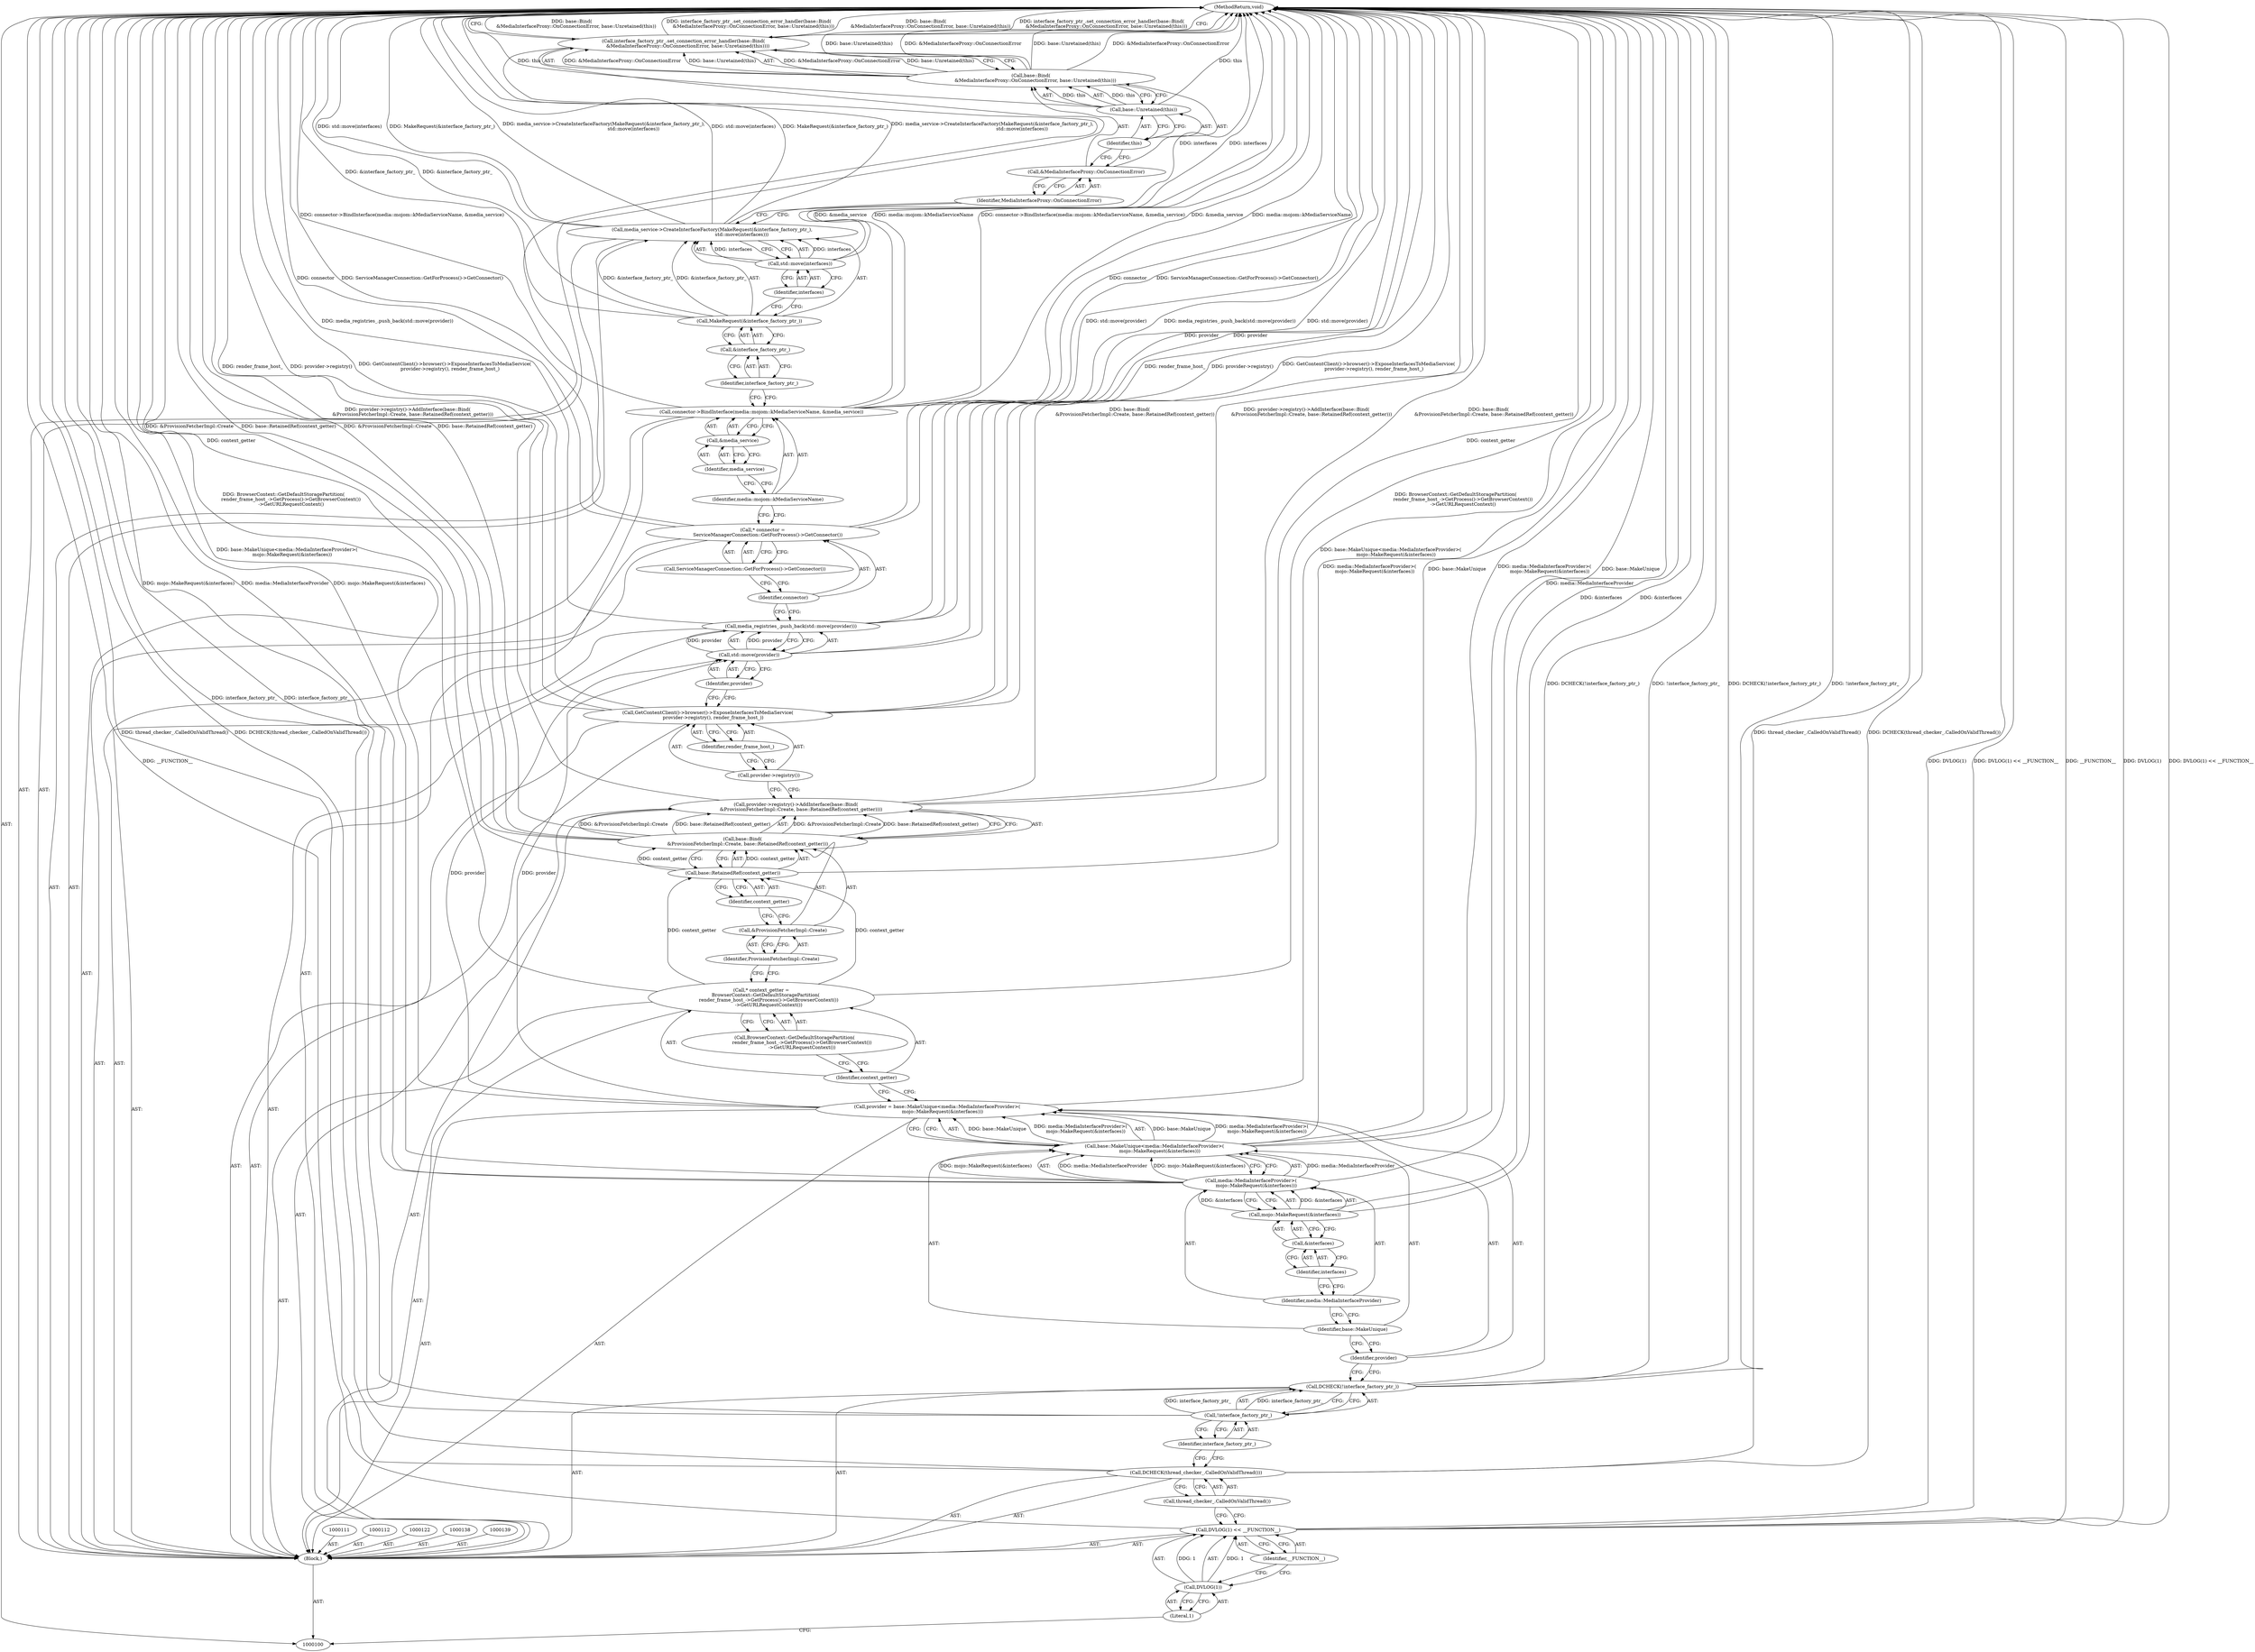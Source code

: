 digraph "1_Chrome_bc1f34b9be509f1404f0bb1ba1947614d5f0bcd1" {
"1000159" [label="(MethodReturn,void)"];
"1000101" [label="(Block,)"];
"1000123" [label="(Call,* context_getter =\n      BrowserContext::GetDefaultStoragePartition(\n          render_frame_host_->GetProcess()->GetBrowserContext())\n          ->GetURLRequestContext())"];
"1000124" [label="(Identifier,context_getter)"];
"1000125" [label="(Call,BrowserContext::GetDefaultStoragePartition(\n          render_frame_host_->GetProcess()->GetBrowserContext())\n          ->GetURLRequestContext())"];
"1000126" [label="(Call,provider->registry()->AddInterface(base::Bind(\n       &ProvisionFetcherImpl::Create, base::RetainedRef(context_getter))))"];
"1000127" [label="(Call,base::Bind(\n       &ProvisionFetcherImpl::Create, base::RetainedRef(context_getter)))"];
"1000130" [label="(Call,base::RetainedRef(context_getter))"];
"1000131" [label="(Identifier,context_getter)"];
"1000128" [label="(Call,&ProvisionFetcherImpl::Create)"];
"1000129" [label="(Identifier,ProvisionFetcherImpl::Create)"];
"1000132" [label="(Call,GetContentClient()->browser()->ExposeInterfacesToMediaService(\n       provider->registry(), render_frame_host_))"];
"1000134" [label="(Identifier,render_frame_host_)"];
"1000133" [label="(Call,provider->registry())"];
"1000105" [label="(Identifier,__FUNCTION__)"];
"1000102" [label="(Call,DVLOG(1) << __FUNCTION__)"];
"1000103" [label="(Call,DVLOG(1))"];
"1000104" [label="(Literal,1)"];
"1000135" [label="(Call,media_registries_.push_back(std::move(provider)))"];
"1000136" [label="(Call,std::move(provider))"];
"1000137" [label="(Identifier,provider)"];
"1000140" [label="(Call,* connector =\n       ServiceManagerConnection::GetForProcess()->GetConnector())"];
"1000141" [label="(Identifier,connector)"];
"1000142" [label="(Call,ServiceManagerConnection::GetForProcess()->GetConnector())"];
"1000144" [label="(Identifier,media::mojom::kMediaServiceName)"];
"1000143" [label="(Call,connector->BindInterface(media::mojom::kMediaServiceName, &media_service))"];
"1000145" [label="(Call,&media_service)"];
"1000146" [label="(Identifier,media_service)"];
"1000147" [label="(Call,media_service->CreateInterfaceFactory(MakeRequest(&interface_factory_ptr_),\n                                        std::move(interfaces)))"];
"1000148" [label="(Call,MakeRequest(&interface_factory_ptr_))"];
"1000149" [label="(Call,&interface_factory_ptr_)"];
"1000150" [label="(Identifier,interface_factory_ptr_)"];
"1000151" [label="(Call,std::move(interfaces))"];
"1000152" [label="(Identifier,interfaces)"];
"1000153" [label="(Call,interface_factory_ptr_.set_connection_error_handler(base::Bind(\n      &MediaInterfaceProxy::OnConnectionError, base::Unretained(this))))"];
"1000154" [label="(Call,base::Bind(\n      &MediaInterfaceProxy::OnConnectionError, base::Unretained(this)))"];
"1000157" [label="(Call,base::Unretained(this))"];
"1000155" [label="(Call,&MediaInterfaceProxy::OnConnectionError)"];
"1000158" [label="(Identifier,this)"];
"1000156" [label="(Identifier,MediaInterfaceProxy::OnConnectionError)"];
"1000107" [label="(Call,thread_checker_.CalledOnValidThread())"];
"1000106" [label="(Call,DCHECK(thread_checker_.CalledOnValidThread()))"];
"1000110" [label="(Identifier,interface_factory_ptr_)"];
"1000108" [label="(Call,DCHECK(!interface_factory_ptr_))"];
"1000109" [label="(Call,!interface_factory_ptr_)"];
"1000115" [label="(Call,base::MakeUnique<media::MediaInterfaceProvider>(\n       mojo::MakeRequest(&interfaces)))"];
"1000116" [label="(Identifier,base::MakeUnique)"];
"1000117" [label="(Call,media::MediaInterfaceProvider>(\n       mojo::MakeRequest(&interfaces)))"];
"1000118" [label="(Identifier,media::MediaInterfaceProvider)"];
"1000113" [label="(Call,provider = base::MakeUnique<media::MediaInterfaceProvider>(\n       mojo::MakeRequest(&interfaces)))"];
"1000114" [label="(Identifier,provider)"];
"1000120" [label="(Call,&interfaces)"];
"1000121" [label="(Identifier,interfaces)"];
"1000119" [label="(Call,mojo::MakeRequest(&interfaces))"];
"1000159" -> "1000100"  [label="AST: "];
"1000159" -> "1000153"  [label="CFG: "];
"1000115" -> "1000159"  [label="DDG: media::MediaInterfaceProvider>(\n       mojo::MakeRequest(&interfaces))"];
"1000115" -> "1000159"  [label="DDG: base::MakeUnique"];
"1000140" -> "1000159"  [label="DDG: ServiceManagerConnection::GetForProcess()->GetConnector()"];
"1000140" -> "1000159"  [label="DDG: connector"];
"1000123" -> "1000159"  [label="DDG: BrowserContext::GetDefaultStoragePartition(\n          render_frame_host_->GetProcess()->GetBrowserContext())\n          ->GetURLRequestContext()"];
"1000108" -> "1000159"  [label="DDG: DCHECK(!interface_factory_ptr_)"];
"1000108" -> "1000159"  [label="DDG: !interface_factory_ptr_"];
"1000154" -> "1000159"  [label="DDG: base::Unretained(this)"];
"1000154" -> "1000159"  [label="DDG: &MediaInterfaceProxy::OnConnectionError"];
"1000102" -> "1000159"  [label="DDG: __FUNCTION__"];
"1000102" -> "1000159"  [label="DDG: DVLOG(1)"];
"1000102" -> "1000159"  [label="DDG: DVLOG(1) << __FUNCTION__"];
"1000113" -> "1000159"  [label="DDG: base::MakeUnique<media::MediaInterfaceProvider>(\n       mojo::MakeRequest(&interfaces))"];
"1000117" -> "1000159"  [label="DDG: media::MediaInterfaceProvider"];
"1000117" -> "1000159"  [label="DDG: mojo::MakeRequest(&interfaces)"];
"1000153" -> "1000159"  [label="DDG: base::Bind(\n      &MediaInterfaceProxy::OnConnectionError, base::Unretained(this))"];
"1000153" -> "1000159"  [label="DDG: interface_factory_ptr_.set_connection_error_handler(base::Bind(\n      &MediaInterfaceProxy::OnConnectionError, base::Unretained(this)))"];
"1000127" -> "1000159"  [label="DDG: &ProvisionFetcherImpl::Create"];
"1000127" -> "1000159"  [label="DDG: base::RetainedRef(context_getter)"];
"1000130" -> "1000159"  [label="DDG: context_getter"];
"1000126" -> "1000159"  [label="DDG: provider->registry()->AddInterface(base::Bind(\n       &ProvisionFetcherImpl::Create, base::RetainedRef(context_getter)))"];
"1000126" -> "1000159"  [label="DDG: base::Bind(\n       &ProvisionFetcherImpl::Create, base::RetainedRef(context_getter))"];
"1000106" -> "1000159"  [label="DDG: thread_checker_.CalledOnValidThread()"];
"1000106" -> "1000159"  [label="DDG: DCHECK(thread_checker_.CalledOnValidThread())"];
"1000147" -> "1000159"  [label="DDG: std::move(interfaces)"];
"1000147" -> "1000159"  [label="DDG: MakeRequest(&interface_factory_ptr_)"];
"1000147" -> "1000159"  [label="DDG: media_service->CreateInterfaceFactory(MakeRequest(&interface_factory_ptr_),\n                                        std::move(interfaces))"];
"1000132" -> "1000159"  [label="DDG: GetContentClient()->browser()->ExposeInterfacesToMediaService(\n       provider->registry(), render_frame_host_)"];
"1000132" -> "1000159"  [label="DDG: render_frame_host_"];
"1000132" -> "1000159"  [label="DDG: provider->registry()"];
"1000151" -> "1000159"  [label="DDG: interfaces"];
"1000143" -> "1000159"  [label="DDG: media::mojom::kMediaServiceName"];
"1000143" -> "1000159"  [label="DDG: connector->BindInterface(media::mojom::kMediaServiceName, &media_service)"];
"1000143" -> "1000159"  [label="DDG: &media_service"];
"1000157" -> "1000159"  [label="DDG: this"];
"1000148" -> "1000159"  [label="DDG: &interface_factory_ptr_"];
"1000135" -> "1000159"  [label="DDG: media_registries_.push_back(std::move(provider))"];
"1000135" -> "1000159"  [label="DDG: std::move(provider)"];
"1000109" -> "1000159"  [label="DDG: interface_factory_ptr_"];
"1000119" -> "1000159"  [label="DDG: &interfaces"];
"1000136" -> "1000159"  [label="DDG: provider"];
"1000101" -> "1000100"  [label="AST: "];
"1000102" -> "1000101"  [label="AST: "];
"1000106" -> "1000101"  [label="AST: "];
"1000108" -> "1000101"  [label="AST: "];
"1000111" -> "1000101"  [label="AST: "];
"1000112" -> "1000101"  [label="AST: "];
"1000113" -> "1000101"  [label="AST: "];
"1000122" -> "1000101"  [label="AST: "];
"1000123" -> "1000101"  [label="AST: "];
"1000126" -> "1000101"  [label="AST: "];
"1000132" -> "1000101"  [label="AST: "];
"1000135" -> "1000101"  [label="AST: "];
"1000138" -> "1000101"  [label="AST: "];
"1000139" -> "1000101"  [label="AST: "];
"1000140" -> "1000101"  [label="AST: "];
"1000143" -> "1000101"  [label="AST: "];
"1000147" -> "1000101"  [label="AST: "];
"1000153" -> "1000101"  [label="AST: "];
"1000123" -> "1000101"  [label="AST: "];
"1000123" -> "1000125"  [label="CFG: "];
"1000124" -> "1000123"  [label="AST: "];
"1000125" -> "1000123"  [label="AST: "];
"1000129" -> "1000123"  [label="CFG: "];
"1000123" -> "1000159"  [label="DDG: BrowserContext::GetDefaultStoragePartition(\n          render_frame_host_->GetProcess()->GetBrowserContext())\n          ->GetURLRequestContext()"];
"1000123" -> "1000130"  [label="DDG: context_getter"];
"1000124" -> "1000123"  [label="AST: "];
"1000124" -> "1000113"  [label="CFG: "];
"1000125" -> "1000124"  [label="CFG: "];
"1000125" -> "1000123"  [label="AST: "];
"1000125" -> "1000124"  [label="CFG: "];
"1000123" -> "1000125"  [label="CFG: "];
"1000126" -> "1000101"  [label="AST: "];
"1000126" -> "1000127"  [label="CFG: "];
"1000127" -> "1000126"  [label="AST: "];
"1000133" -> "1000126"  [label="CFG: "];
"1000126" -> "1000159"  [label="DDG: provider->registry()->AddInterface(base::Bind(\n       &ProvisionFetcherImpl::Create, base::RetainedRef(context_getter)))"];
"1000126" -> "1000159"  [label="DDG: base::Bind(\n       &ProvisionFetcherImpl::Create, base::RetainedRef(context_getter))"];
"1000127" -> "1000126"  [label="DDG: &ProvisionFetcherImpl::Create"];
"1000127" -> "1000126"  [label="DDG: base::RetainedRef(context_getter)"];
"1000127" -> "1000126"  [label="AST: "];
"1000127" -> "1000130"  [label="CFG: "];
"1000128" -> "1000127"  [label="AST: "];
"1000130" -> "1000127"  [label="AST: "];
"1000126" -> "1000127"  [label="CFG: "];
"1000127" -> "1000159"  [label="DDG: &ProvisionFetcherImpl::Create"];
"1000127" -> "1000159"  [label="DDG: base::RetainedRef(context_getter)"];
"1000127" -> "1000126"  [label="DDG: &ProvisionFetcherImpl::Create"];
"1000127" -> "1000126"  [label="DDG: base::RetainedRef(context_getter)"];
"1000130" -> "1000127"  [label="DDG: context_getter"];
"1000130" -> "1000127"  [label="AST: "];
"1000130" -> "1000131"  [label="CFG: "];
"1000131" -> "1000130"  [label="AST: "];
"1000127" -> "1000130"  [label="CFG: "];
"1000130" -> "1000159"  [label="DDG: context_getter"];
"1000130" -> "1000127"  [label="DDG: context_getter"];
"1000123" -> "1000130"  [label="DDG: context_getter"];
"1000131" -> "1000130"  [label="AST: "];
"1000131" -> "1000128"  [label="CFG: "];
"1000130" -> "1000131"  [label="CFG: "];
"1000128" -> "1000127"  [label="AST: "];
"1000128" -> "1000129"  [label="CFG: "];
"1000129" -> "1000128"  [label="AST: "];
"1000131" -> "1000128"  [label="CFG: "];
"1000129" -> "1000128"  [label="AST: "];
"1000129" -> "1000123"  [label="CFG: "];
"1000128" -> "1000129"  [label="CFG: "];
"1000132" -> "1000101"  [label="AST: "];
"1000132" -> "1000134"  [label="CFG: "];
"1000133" -> "1000132"  [label="AST: "];
"1000134" -> "1000132"  [label="AST: "];
"1000137" -> "1000132"  [label="CFG: "];
"1000132" -> "1000159"  [label="DDG: GetContentClient()->browser()->ExposeInterfacesToMediaService(\n       provider->registry(), render_frame_host_)"];
"1000132" -> "1000159"  [label="DDG: render_frame_host_"];
"1000132" -> "1000159"  [label="DDG: provider->registry()"];
"1000134" -> "1000132"  [label="AST: "];
"1000134" -> "1000133"  [label="CFG: "];
"1000132" -> "1000134"  [label="CFG: "];
"1000133" -> "1000132"  [label="AST: "];
"1000133" -> "1000126"  [label="CFG: "];
"1000134" -> "1000133"  [label="CFG: "];
"1000105" -> "1000102"  [label="AST: "];
"1000105" -> "1000103"  [label="CFG: "];
"1000102" -> "1000105"  [label="CFG: "];
"1000102" -> "1000101"  [label="AST: "];
"1000102" -> "1000105"  [label="CFG: "];
"1000103" -> "1000102"  [label="AST: "];
"1000105" -> "1000102"  [label="AST: "];
"1000107" -> "1000102"  [label="CFG: "];
"1000102" -> "1000159"  [label="DDG: __FUNCTION__"];
"1000102" -> "1000159"  [label="DDG: DVLOG(1)"];
"1000102" -> "1000159"  [label="DDG: DVLOG(1) << __FUNCTION__"];
"1000103" -> "1000102"  [label="DDG: 1"];
"1000103" -> "1000102"  [label="AST: "];
"1000103" -> "1000104"  [label="CFG: "];
"1000104" -> "1000103"  [label="AST: "];
"1000105" -> "1000103"  [label="CFG: "];
"1000103" -> "1000102"  [label="DDG: 1"];
"1000104" -> "1000103"  [label="AST: "];
"1000104" -> "1000100"  [label="CFG: "];
"1000103" -> "1000104"  [label="CFG: "];
"1000135" -> "1000101"  [label="AST: "];
"1000135" -> "1000136"  [label="CFG: "];
"1000136" -> "1000135"  [label="AST: "];
"1000141" -> "1000135"  [label="CFG: "];
"1000135" -> "1000159"  [label="DDG: media_registries_.push_back(std::move(provider))"];
"1000135" -> "1000159"  [label="DDG: std::move(provider)"];
"1000136" -> "1000135"  [label="DDG: provider"];
"1000136" -> "1000135"  [label="AST: "];
"1000136" -> "1000137"  [label="CFG: "];
"1000137" -> "1000136"  [label="AST: "];
"1000135" -> "1000136"  [label="CFG: "];
"1000136" -> "1000159"  [label="DDG: provider"];
"1000136" -> "1000135"  [label="DDG: provider"];
"1000113" -> "1000136"  [label="DDG: provider"];
"1000137" -> "1000136"  [label="AST: "];
"1000137" -> "1000132"  [label="CFG: "];
"1000136" -> "1000137"  [label="CFG: "];
"1000140" -> "1000101"  [label="AST: "];
"1000140" -> "1000142"  [label="CFG: "];
"1000141" -> "1000140"  [label="AST: "];
"1000142" -> "1000140"  [label="AST: "];
"1000144" -> "1000140"  [label="CFG: "];
"1000140" -> "1000159"  [label="DDG: ServiceManagerConnection::GetForProcess()->GetConnector()"];
"1000140" -> "1000159"  [label="DDG: connector"];
"1000141" -> "1000140"  [label="AST: "];
"1000141" -> "1000135"  [label="CFG: "];
"1000142" -> "1000141"  [label="CFG: "];
"1000142" -> "1000140"  [label="AST: "];
"1000142" -> "1000141"  [label="CFG: "];
"1000140" -> "1000142"  [label="CFG: "];
"1000144" -> "1000143"  [label="AST: "];
"1000144" -> "1000140"  [label="CFG: "];
"1000146" -> "1000144"  [label="CFG: "];
"1000143" -> "1000101"  [label="AST: "];
"1000143" -> "1000145"  [label="CFG: "];
"1000144" -> "1000143"  [label="AST: "];
"1000145" -> "1000143"  [label="AST: "];
"1000150" -> "1000143"  [label="CFG: "];
"1000143" -> "1000159"  [label="DDG: media::mojom::kMediaServiceName"];
"1000143" -> "1000159"  [label="DDG: connector->BindInterface(media::mojom::kMediaServiceName, &media_service)"];
"1000143" -> "1000159"  [label="DDG: &media_service"];
"1000145" -> "1000143"  [label="AST: "];
"1000145" -> "1000146"  [label="CFG: "];
"1000146" -> "1000145"  [label="AST: "];
"1000143" -> "1000145"  [label="CFG: "];
"1000146" -> "1000145"  [label="AST: "];
"1000146" -> "1000144"  [label="CFG: "];
"1000145" -> "1000146"  [label="CFG: "];
"1000147" -> "1000101"  [label="AST: "];
"1000147" -> "1000151"  [label="CFG: "];
"1000148" -> "1000147"  [label="AST: "];
"1000151" -> "1000147"  [label="AST: "];
"1000156" -> "1000147"  [label="CFG: "];
"1000147" -> "1000159"  [label="DDG: std::move(interfaces)"];
"1000147" -> "1000159"  [label="DDG: MakeRequest(&interface_factory_ptr_)"];
"1000147" -> "1000159"  [label="DDG: media_service->CreateInterfaceFactory(MakeRequest(&interface_factory_ptr_),\n                                        std::move(interfaces))"];
"1000148" -> "1000147"  [label="DDG: &interface_factory_ptr_"];
"1000151" -> "1000147"  [label="DDG: interfaces"];
"1000148" -> "1000147"  [label="AST: "];
"1000148" -> "1000149"  [label="CFG: "];
"1000149" -> "1000148"  [label="AST: "];
"1000152" -> "1000148"  [label="CFG: "];
"1000148" -> "1000159"  [label="DDG: &interface_factory_ptr_"];
"1000148" -> "1000147"  [label="DDG: &interface_factory_ptr_"];
"1000149" -> "1000148"  [label="AST: "];
"1000149" -> "1000150"  [label="CFG: "];
"1000150" -> "1000149"  [label="AST: "];
"1000148" -> "1000149"  [label="CFG: "];
"1000150" -> "1000149"  [label="AST: "];
"1000150" -> "1000143"  [label="CFG: "];
"1000149" -> "1000150"  [label="CFG: "];
"1000151" -> "1000147"  [label="AST: "];
"1000151" -> "1000152"  [label="CFG: "];
"1000152" -> "1000151"  [label="AST: "];
"1000147" -> "1000151"  [label="CFG: "];
"1000151" -> "1000159"  [label="DDG: interfaces"];
"1000151" -> "1000147"  [label="DDG: interfaces"];
"1000152" -> "1000151"  [label="AST: "];
"1000152" -> "1000148"  [label="CFG: "];
"1000151" -> "1000152"  [label="CFG: "];
"1000153" -> "1000101"  [label="AST: "];
"1000153" -> "1000154"  [label="CFG: "];
"1000154" -> "1000153"  [label="AST: "];
"1000159" -> "1000153"  [label="CFG: "];
"1000153" -> "1000159"  [label="DDG: base::Bind(\n      &MediaInterfaceProxy::OnConnectionError, base::Unretained(this))"];
"1000153" -> "1000159"  [label="DDG: interface_factory_ptr_.set_connection_error_handler(base::Bind(\n      &MediaInterfaceProxy::OnConnectionError, base::Unretained(this)))"];
"1000154" -> "1000153"  [label="DDG: &MediaInterfaceProxy::OnConnectionError"];
"1000154" -> "1000153"  [label="DDG: base::Unretained(this)"];
"1000154" -> "1000153"  [label="AST: "];
"1000154" -> "1000157"  [label="CFG: "];
"1000155" -> "1000154"  [label="AST: "];
"1000157" -> "1000154"  [label="AST: "];
"1000153" -> "1000154"  [label="CFG: "];
"1000154" -> "1000159"  [label="DDG: base::Unretained(this)"];
"1000154" -> "1000159"  [label="DDG: &MediaInterfaceProxy::OnConnectionError"];
"1000154" -> "1000153"  [label="DDG: &MediaInterfaceProxy::OnConnectionError"];
"1000154" -> "1000153"  [label="DDG: base::Unretained(this)"];
"1000157" -> "1000154"  [label="DDG: this"];
"1000157" -> "1000154"  [label="AST: "];
"1000157" -> "1000158"  [label="CFG: "];
"1000158" -> "1000157"  [label="AST: "];
"1000154" -> "1000157"  [label="CFG: "];
"1000157" -> "1000159"  [label="DDG: this"];
"1000157" -> "1000154"  [label="DDG: this"];
"1000155" -> "1000154"  [label="AST: "];
"1000155" -> "1000156"  [label="CFG: "];
"1000156" -> "1000155"  [label="AST: "];
"1000158" -> "1000155"  [label="CFG: "];
"1000158" -> "1000157"  [label="AST: "];
"1000158" -> "1000155"  [label="CFG: "];
"1000157" -> "1000158"  [label="CFG: "];
"1000156" -> "1000155"  [label="AST: "];
"1000156" -> "1000147"  [label="CFG: "];
"1000155" -> "1000156"  [label="CFG: "];
"1000107" -> "1000106"  [label="AST: "];
"1000107" -> "1000102"  [label="CFG: "];
"1000106" -> "1000107"  [label="CFG: "];
"1000106" -> "1000101"  [label="AST: "];
"1000106" -> "1000107"  [label="CFG: "];
"1000107" -> "1000106"  [label="AST: "];
"1000110" -> "1000106"  [label="CFG: "];
"1000106" -> "1000159"  [label="DDG: thread_checker_.CalledOnValidThread()"];
"1000106" -> "1000159"  [label="DDG: DCHECK(thread_checker_.CalledOnValidThread())"];
"1000110" -> "1000109"  [label="AST: "];
"1000110" -> "1000106"  [label="CFG: "];
"1000109" -> "1000110"  [label="CFG: "];
"1000108" -> "1000101"  [label="AST: "];
"1000108" -> "1000109"  [label="CFG: "];
"1000109" -> "1000108"  [label="AST: "];
"1000114" -> "1000108"  [label="CFG: "];
"1000108" -> "1000159"  [label="DDG: DCHECK(!interface_factory_ptr_)"];
"1000108" -> "1000159"  [label="DDG: !interface_factory_ptr_"];
"1000109" -> "1000108"  [label="DDG: interface_factory_ptr_"];
"1000109" -> "1000108"  [label="AST: "];
"1000109" -> "1000110"  [label="CFG: "];
"1000110" -> "1000109"  [label="AST: "];
"1000108" -> "1000109"  [label="CFG: "];
"1000109" -> "1000159"  [label="DDG: interface_factory_ptr_"];
"1000109" -> "1000108"  [label="DDG: interface_factory_ptr_"];
"1000115" -> "1000113"  [label="AST: "];
"1000115" -> "1000117"  [label="CFG: "];
"1000116" -> "1000115"  [label="AST: "];
"1000117" -> "1000115"  [label="AST: "];
"1000113" -> "1000115"  [label="CFG: "];
"1000115" -> "1000159"  [label="DDG: media::MediaInterfaceProvider>(\n       mojo::MakeRequest(&interfaces))"];
"1000115" -> "1000159"  [label="DDG: base::MakeUnique"];
"1000115" -> "1000113"  [label="DDG: base::MakeUnique"];
"1000115" -> "1000113"  [label="DDG: media::MediaInterfaceProvider>(\n       mojo::MakeRequest(&interfaces))"];
"1000117" -> "1000115"  [label="DDG: media::MediaInterfaceProvider"];
"1000117" -> "1000115"  [label="DDG: mojo::MakeRequest(&interfaces)"];
"1000116" -> "1000115"  [label="AST: "];
"1000116" -> "1000114"  [label="CFG: "];
"1000118" -> "1000116"  [label="CFG: "];
"1000117" -> "1000115"  [label="AST: "];
"1000117" -> "1000119"  [label="CFG: "];
"1000118" -> "1000117"  [label="AST: "];
"1000119" -> "1000117"  [label="AST: "];
"1000115" -> "1000117"  [label="CFG: "];
"1000117" -> "1000159"  [label="DDG: media::MediaInterfaceProvider"];
"1000117" -> "1000159"  [label="DDG: mojo::MakeRequest(&interfaces)"];
"1000117" -> "1000115"  [label="DDG: media::MediaInterfaceProvider"];
"1000117" -> "1000115"  [label="DDG: mojo::MakeRequest(&interfaces)"];
"1000119" -> "1000117"  [label="DDG: &interfaces"];
"1000118" -> "1000117"  [label="AST: "];
"1000118" -> "1000116"  [label="CFG: "];
"1000121" -> "1000118"  [label="CFG: "];
"1000113" -> "1000101"  [label="AST: "];
"1000113" -> "1000115"  [label="CFG: "];
"1000114" -> "1000113"  [label="AST: "];
"1000115" -> "1000113"  [label="AST: "];
"1000124" -> "1000113"  [label="CFG: "];
"1000113" -> "1000159"  [label="DDG: base::MakeUnique<media::MediaInterfaceProvider>(\n       mojo::MakeRequest(&interfaces))"];
"1000115" -> "1000113"  [label="DDG: base::MakeUnique"];
"1000115" -> "1000113"  [label="DDG: media::MediaInterfaceProvider>(\n       mojo::MakeRequest(&interfaces))"];
"1000113" -> "1000136"  [label="DDG: provider"];
"1000114" -> "1000113"  [label="AST: "];
"1000114" -> "1000108"  [label="CFG: "];
"1000116" -> "1000114"  [label="CFG: "];
"1000120" -> "1000119"  [label="AST: "];
"1000120" -> "1000121"  [label="CFG: "];
"1000121" -> "1000120"  [label="AST: "];
"1000119" -> "1000120"  [label="CFG: "];
"1000121" -> "1000120"  [label="AST: "];
"1000121" -> "1000118"  [label="CFG: "];
"1000120" -> "1000121"  [label="CFG: "];
"1000119" -> "1000117"  [label="AST: "];
"1000119" -> "1000120"  [label="CFG: "];
"1000120" -> "1000119"  [label="AST: "];
"1000117" -> "1000119"  [label="CFG: "];
"1000119" -> "1000159"  [label="DDG: &interfaces"];
"1000119" -> "1000117"  [label="DDG: &interfaces"];
}
